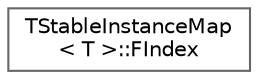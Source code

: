 digraph "Graphical Class Hierarchy"
{
 // INTERACTIVE_SVG=YES
 // LATEX_PDF_SIZE
  bgcolor="transparent";
  edge [fontname=Helvetica,fontsize=10,labelfontname=Helvetica,labelfontsize=10];
  node [fontname=Helvetica,fontsize=10,shape=box,height=0.2,width=0.4];
  rankdir="LR";
  Node0 [id="Node000000",label="TStableInstanceMap\l\< T \>::FIndex",height=0.2,width=0.4,color="grey40", fillcolor="white", style="filled",URL="$dc/d97/structTStableInstanceMap_1_1FIndex.html",tooltip=" "];
}

